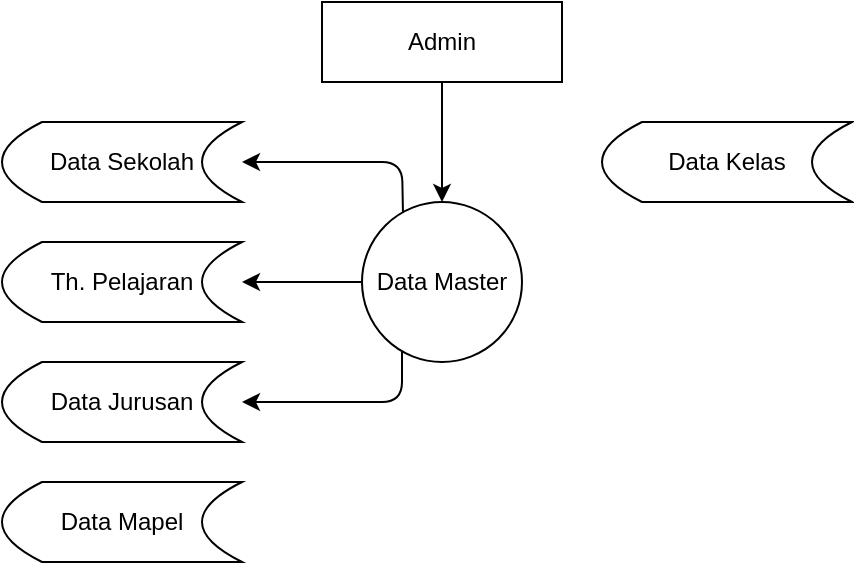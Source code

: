 <mxfile version="14.3.2" type="github">
  <diagram id="_ypjBR-COe-GDhiuzwBm" name="Page-1">
    <mxGraphModel dx="1019" dy="555" grid="1" gridSize="5" guides="1" tooltips="1" connect="1" arrows="1" fold="1" page="1" pageScale="1" pageWidth="827" pageHeight="1169" math="0" shadow="0">
      <root>
        <mxCell id="0" />
        <mxCell id="1" parent="0" />
        <mxCell id="Jnwv0SEBi9rvCSZ0N6-9-1" value="Data Master" style="ellipse;whiteSpace=wrap;html=1;aspect=fixed;" vertex="1" parent="1">
          <mxGeometry x="420" y="220" width="80" height="80" as="geometry" />
        </mxCell>
        <mxCell id="Jnwv0SEBi9rvCSZ0N6-9-2" value="Admin" style="rounded=0;whiteSpace=wrap;html=1;" vertex="1" parent="1">
          <mxGeometry x="400" y="120" width="120" height="40" as="geometry" />
        </mxCell>
        <mxCell id="Jnwv0SEBi9rvCSZ0N6-9-3" value="Data Sekolah" style="shape=dataStorage;whiteSpace=wrap;html=1;fixedSize=1;" vertex="1" parent="1">
          <mxGeometry x="240" y="180" width="120" height="40" as="geometry" />
        </mxCell>
        <mxCell id="Jnwv0SEBi9rvCSZ0N6-9-6" value="" style="endArrow=classic;html=1;entryX=1;entryY=0.5;entryDx=0;entryDy=0;exitX=0.256;exitY=0.065;exitDx=0;exitDy=0;exitPerimeter=0;" edge="1" parent="1" source="Jnwv0SEBi9rvCSZ0N6-9-1" target="Jnwv0SEBi9rvCSZ0N6-9-3">
          <mxGeometry width="50" height="50" relative="1" as="geometry">
            <mxPoint x="385" y="310" as="sourcePoint" />
            <mxPoint x="435" y="260" as="targetPoint" />
            <Array as="points">
              <mxPoint x="440" y="200" />
            </Array>
          </mxGeometry>
        </mxCell>
        <mxCell id="Jnwv0SEBi9rvCSZ0N6-9-7" value="" style="endArrow=classic;html=1;exitX=0.5;exitY=1;exitDx=0;exitDy=0;" edge="1" parent="1" source="Jnwv0SEBi9rvCSZ0N6-9-2">
          <mxGeometry width="50" height="50" relative="1" as="geometry">
            <mxPoint x="410" y="290" as="sourcePoint" />
            <mxPoint x="460" y="220" as="targetPoint" />
          </mxGeometry>
        </mxCell>
        <mxCell id="Jnwv0SEBi9rvCSZ0N6-9-8" value="Th. Pelajaran" style="shape=dataStorage;whiteSpace=wrap;html=1;fixedSize=1;" vertex="1" parent="1">
          <mxGeometry x="240" y="240" width="120" height="40" as="geometry" />
        </mxCell>
        <mxCell id="Jnwv0SEBi9rvCSZ0N6-9-9" value="" style="endArrow=classic;html=1;entryX=1;entryY=0.5;entryDx=0;entryDy=0;exitX=0;exitY=0.5;exitDx=0;exitDy=0;" edge="1" parent="1" source="Jnwv0SEBi9rvCSZ0N6-9-1" target="Jnwv0SEBi9rvCSZ0N6-9-8">
          <mxGeometry width="50" height="50" relative="1" as="geometry">
            <mxPoint x="400" y="235" as="sourcePoint" />
            <mxPoint x="450" y="185" as="targetPoint" />
          </mxGeometry>
        </mxCell>
        <mxCell id="Jnwv0SEBi9rvCSZ0N6-9-10" value="Data Jurusan" style="shape=dataStorage;whiteSpace=wrap;html=1;fixedSize=1;" vertex="1" parent="1">
          <mxGeometry x="240" y="300" width="120" height="40" as="geometry" />
        </mxCell>
        <mxCell id="Jnwv0SEBi9rvCSZ0N6-9-11" value="" style="endArrow=classic;html=1;entryX=1;entryY=0.5;entryDx=0;entryDy=0;exitX=0.25;exitY=0.934;exitDx=0;exitDy=0;exitPerimeter=0;" edge="1" parent="1" source="Jnwv0SEBi9rvCSZ0N6-9-1" target="Jnwv0SEBi9rvCSZ0N6-9-10">
          <mxGeometry width="50" height="50" relative="1" as="geometry">
            <mxPoint x="545" y="440" as="sourcePoint" />
            <mxPoint x="595" y="390" as="targetPoint" />
            <Array as="points">
              <mxPoint x="440" y="320" />
            </Array>
          </mxGeometry>
        </mxCell>
        <mxCell id="Jnwv0SEBi9rvCSZ0N6-9-12" value="Data Mapel" style="shape=dataStorage;whiteSpace=wrap;html=1;fixedSize=1;" vertex="1" parent="1">
          <mxGeometry x="240" y="360" width="120" height="40" as="geometry" />
        </mxCell>
        <mxCell id="Jnwv0SEBi9rvCSZ0N6-9-13" value="Data Kelas" style="shape=dataStorage;whiteSpace=wrap;html=1;fixedSize=1;" vertex="1" parent="1">
          <mxGeometry x="540" y="180" width="125" height="40" as="geometry" />
        </mxCell>
      </root>
    </mxGraphModel>
  </diagram>
</mxfile>
